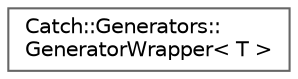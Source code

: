 digraph "Graphical Class Hierarchy"
{
 // LATEX_PDF_SIZE
  bgcolor="transparent";
  edge [fontname=Helvetica,fontsize=10,labelfontname=Helvetica,labelfontsize=10];
  node [fontname=Helvetica,fontsize=10,shape=box,height=0.2,width=0.4];
  rankdir="LR";
  Node0 [id="Node000000",label="Catch::Generators::\lGeneratorWrapper\< T \>",height=0.2,width=0.4,color="grey40", fillcolor="white", style="filled",URL="$class_catch_1_1_generators_1_1_generator_wrapper.html",tooltip=" "];
}
